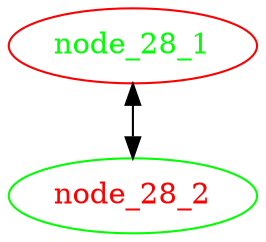 digraph graph_28
{
	edge
	[
		dir = both
	]
	node_28_1
	[
		color = red
		fontcolor = green
	]
	node_28_2
	[
		color = green
		fontcolor = red
	]
	node_28_1 -> node_28_2
}
